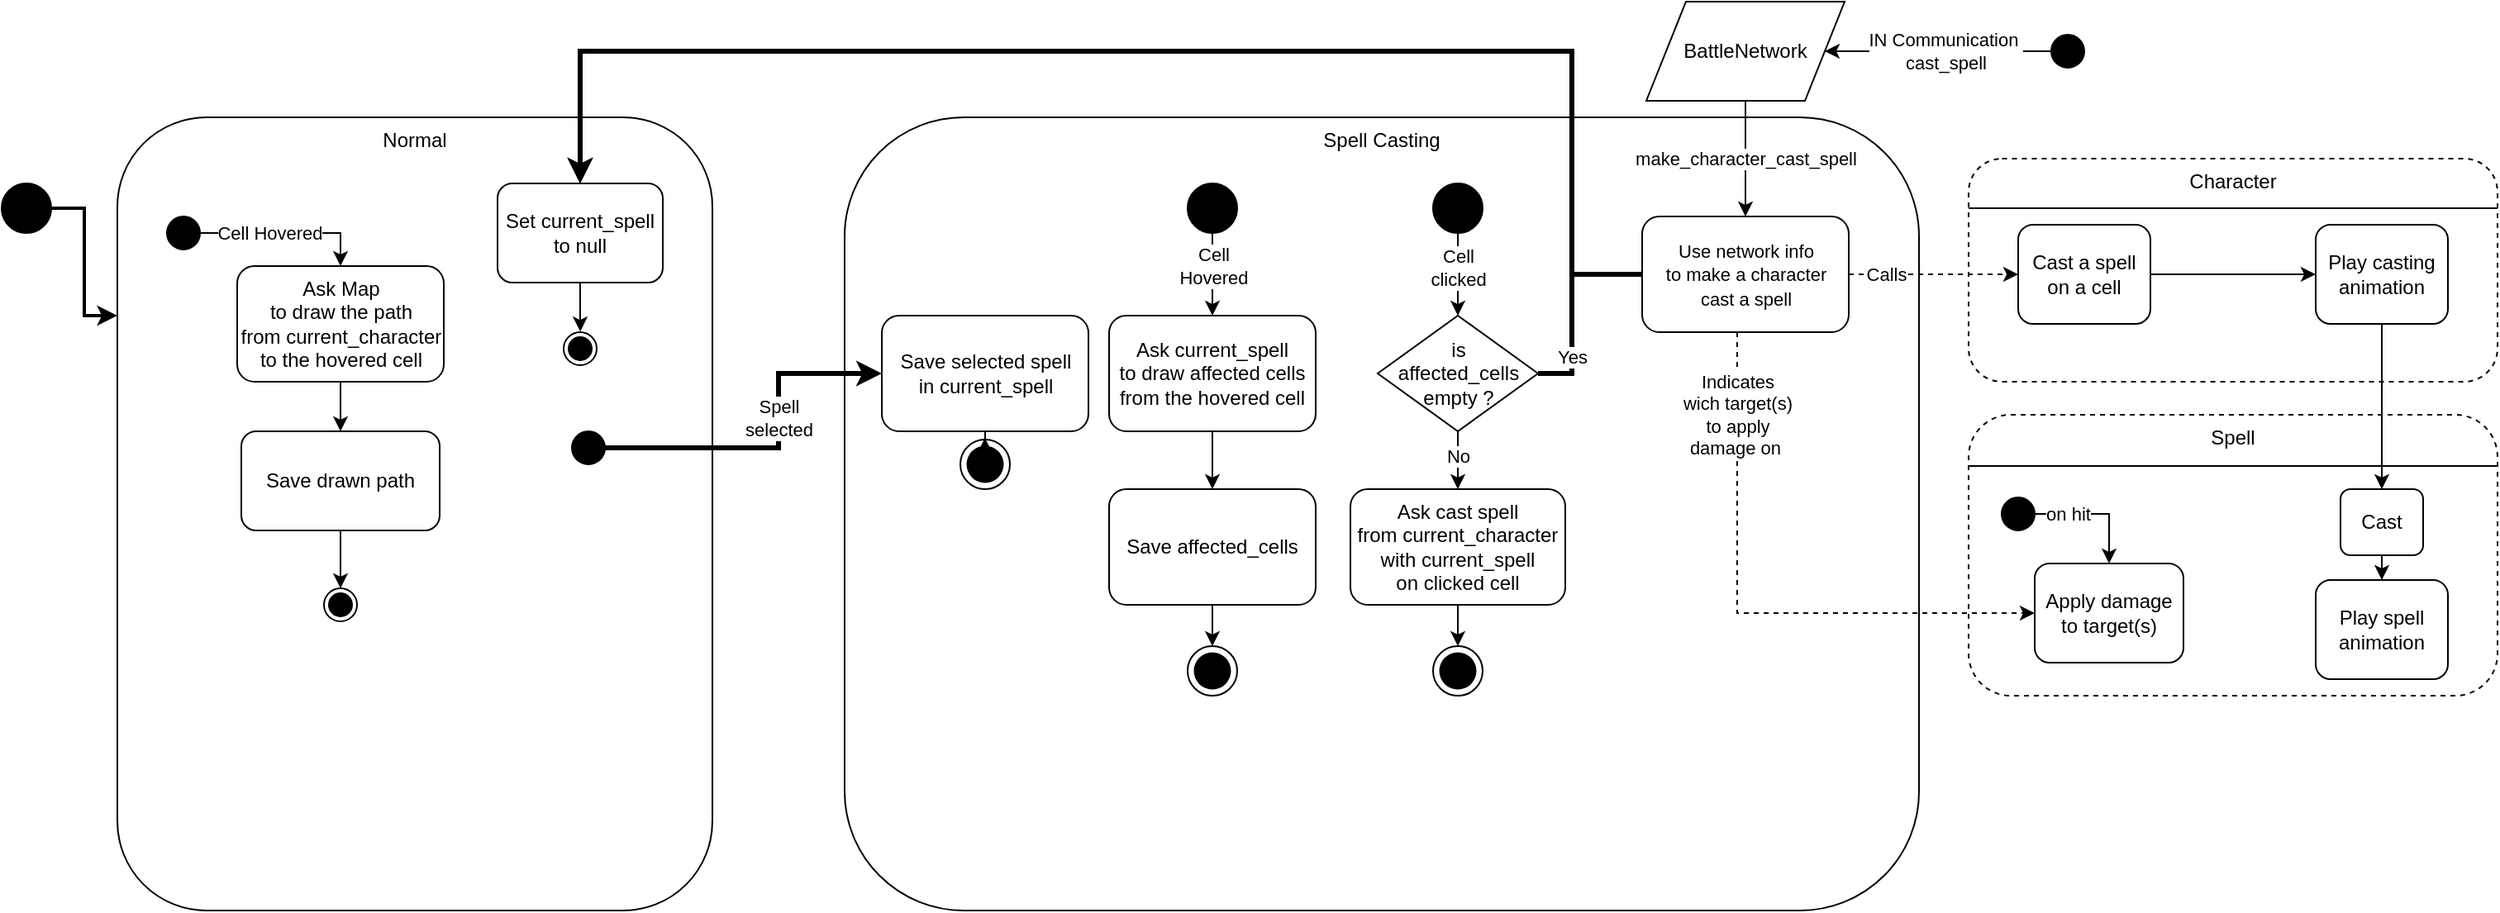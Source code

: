 <mxfile version="13.0.3" type="device"><diagram id="C5RBs43oDa-KdzZeNtuy" name="Page-1"><mxGraphModel dx="853" dy="527" grid="1" gridSize="10" guides="1" tooltips="1" connect="1" arrows="1" fold="1" page="1" pageScale="1" pageWidth="1654" pageHeight="1169" math="0" shadow="0"><root><mxCell id="WIyWlLk6GJQsqaUBKTNV-0"/><mxCell id="WIyWlLk6GJQsqaUBKTNV-1" parent="WIyWlLk6GJQsqaUBKTNV-0"/><mxCell id="ygcGu2i9NYU_vVxrrNNZ-41" value="" style="group" parent="WIyWlLk6GJQsqaUBKTNV-1" vertex="1" connectable="0"><mxGeometry x="1200" y="105" width="320" height="135" as="geometry"/></mxCell><mxCell id="ygcGu2i9NYU_vVxrrNNZ-10" value="Character" style="rounded=1;whiteSpace=wrap;html=1;labelBackgroundColor=#ffffff;align=center;dashed=1;verticalAlign=top;" parent="ygcGu2i9NYU_vVxrrNNZ-41" vertex="1"><mxGeometry width="320" height="135" as="geometry"/></mxCell><mxCell id="ygcGu2i9NYU_vVxrrNNZ-38" value="" style="line;strokeWidth=1;fillColor=none;align=left;verticalAlign=middle;spacingTop=-1;spacingLeft=3;spacingRight=3;rotatable=0;labelPosition=right;points=[];portConstraint=eastwest;labelBackgroundColor=#ffffff;" parent="ygcGu2i9NYU_vVxrrNNZ-41" vertex="1"><mxGeometry y="26" width="320" height="8" as="geometry"/></mxCell><mxCell id="ygcGu2i9NYU_vVxrrNNZ-40" value="" style="group" parent="WIyWlLk6GJQsqaUBKTNV-1" vertex="1" connectable="0"><mxGeometry x="1200" y="260" width="320" height="170" as="geometry"/></mxCell><mxCell id="ygcGu2i9NYU_vVxrrNNZ-17" value="Spell" style="rounded=1;whiteSpace=wrap;html=1;labelBackgroundColor=#ffffff;align=center;dashed=1;verticalAlign=top;" parent="ygcGu2i9NYU_vVxrrNNZ-40" vertex="1"><mxGeometry width="320" height="170" as="geometry"/></mxCell><mxCell id="ygcGu2i9NYU_vVxrrNNZ-39" value="" style="line;strokeWidth=1;fillColor=none;align=left;verticalAlign=middle;spacingTop=-1;spacingLeft=3;spacingRight=3;rotatable=0;labelPosition=right;points=[];portConstraint=eastwest;labelBackgroundColor=#ffffff;" parent="ygcGu2i9NYU_vVxrrNNZ-40" vertex="1"><mxGeometry y="27" width="320" height="8" as="geometry"/></mxCell><mxCell id="WIyWlLk6GJQsqaUBKTNV-3" value="Normal" style="rounded=1;whiteSpace=wrap;html=1;fontSize=12;glass=0;strokeWidth=1;shadow=0;verticalAlign=top;horizontal=1;" parent="WIyWlLk6GJQsqaUBKTNV-1" vertex="1"><mxGeometry x="80" y="80" width="360" height="480" as="geometry"/></mxCell><mxCell id="YM-TE-5ftYTa9GoAKdyO-0" value="Spell Casting" style="rounded=1;whiteSpace=wrap;html=1;fontSize=12;glass=0;strokeWidth=1;shadow=0;verticalAlign=top;labelBackgroundColor=#ffffff;labelBorderColor=none;align=center;" parent="WIyWlLk6GJQsqaUBKTNV-1" vertex="1"><mxGeometry x="520" y="80" width="650" height="480" as="geometry"/></mxCell><mxCell id="YM-TE-5ftYTa9GoAKdyO-3" style="edgeStyle=orthogonalEdgeStyle;rounded=0;orthogonalLoop=1;jettySize=auto;html=1;entryX=0;entryY=0.25;entryDx=0;entryDy=0;strokeWidth=2;" parent="WIyWlLk6GJQsqaUBKTNV-1" source="YM-TE-5ftYTa9GoAKdyO-2" target="WIyWlLk6GJQsqaUBKTNV-3" edge="1"><mxGeometry relative="1" as="geometry"/></mxCell><mxCell id="YM-TE-5ftYTa9GoAKdyO-2" value="" style="ellipse;whiteSpace=wrap;html=1;aspect=fixed;gradientColor=none;fillColor=#000000;" parent="WIyWlLk6GJQsqaUBKTNV-1" vertex="1"><mxGeometry x="10" y="120" width="30" height="30" as="geometry"/></mxCell><mxCell id="YM-TE-5ftYTa9GoAKdyO-7" value="Cell Hovered" style="edgeStyle=orthogonalEdgeStyle;rounded=0;orthogonalLoop=1;jettySize=auto;html=1;entryX=0.5;entryY=0;entryDx=0;entryDy=0;spacing=2;" parent="WIyWlLk6GJQsqaUBKTNV-1" source="YM-TE-5ftYTa9GoAKdyO-4" target="YM-TE-5ftYTa9GoAKdyO-32" edge="1"><mxGeometry x="-0.2" relative="1" as="geometry"><mxPoint x="215.0" y="170" as="targetPoint"/><mxPoint as="offset"/></mxGeometry></mxCell><mxCell id="YM-TE-5ftYTa9GoAKdyO-4" value="" style="ellipse;whiteSpace=wrap;html=1;aspect=fixed;gradientColor=none;fillColor=#000000;" parent="WIyWlLk6GJQsqaUBKTNV-1" vertex="1"><mxGeometry x="110" y="140" width="20" height="20" as="geometry"/></mxCell><mxCell id="YM-TE-5ftYTa9GoAKdyO-17" value="Save drawn path" style="rounded=1;whiteSpace=wrap;html=1;fillColor=#FFFFFF;gradientColor=none;" parent="WIyWlLk6GJQsqaUBKTNV-1" vertex="1"><mxGeometry x="155" y="270" width="120" height="60" as="geometry"/></mxCell><mxCell id="YM-TE-5ftYTa9GoAKdyO-21" style="edgeStyle=orthogonalEdgeStyle;rounded=0;orthogonalLoop=1;jettySize=auto;html=1;exitX=0.5;exitY=1;exitDx=0;exitDy=0;entryX=0.5;entryY=0;entryDx=0;entryDy=0;" parent="WIyWlLk6GJQsqaUBKTNV-1" source="YM-TE-5ftYTa9GoAKdyO-17" target="YM-TE-5ftYTa9GoAKdyO-25" edge="1"><mxGeometry relative="1" as="geometry"><mxPoint x="215.0" y="390" as="targetPoint"/></mxGeometry></mxCell><mxCell id="YM-TE-5ftYTa9GoAKdyO-29" value="Cell&lt;br&gt;Hovered" style="edgeStyle=orthogonalEdgeStyle;rounded=0;orthogonalLoop=1;jettySize=auto;html=1;entryX=0.5;entryY=0;entryDx=0;entryDy=0;spacing=2;" parent="WIyWlLk6GJQsqaUBKTNV-1" source="YM-TE-5ftYTa9GoAKdyO-30" target="YM-TE-5ftYTa9GoAKdyO-35" edge="1"><mxGeometry x="-0.2" relative="1" as="geometry"><mxPoint x="760" y="170" as="targetPoint"/><mxPoint as="offset"/></mxGeometry></mxCell><mxCell id="YM-TE-5ftYTa9GoAKdyO-30" value="" style="ellipse;whiteSpace=wrap;html=1;aspect=fixed;gradientColor=none;fillColor=#000000;" parent="WIyWlLk6GJQsqaUBKTNV-1" vertex="1"><mxGeometry x="727.5" y="120" width="30" height="30" as="geometry"/></mxCell><mxCell id="YM-TE-5ftYTa9GoAKdyO-33" style="edgeStyle=orthogonalEdgeStyle;rounded=0;orthogonalLoop=1;jettySize=auto;html=1;exitX=0.5;exitY=1;exitDx=0;exitDy=0;entryX=0.5;entryY=0;entryDx=0;entryDy=0;labelBackgroundColor=#ffffff;" parent="WIyWlLk6GJQsqaUBKTNV-1" source="YM-TE-5ftYTa9GoAKdyO-32" target="YM-TE-5ftYTa9GoAKdyO-17" edge="1"><mxGeometry relative="1" as="geometry"/></mxCell><mxCell id="YM-TE-5ftYTa9GoAKdyO-32" value="Ask Map &lt;br&gt;to draw the path &lt;br&gt;from current_character &lt;br&gt;to the hovered cell" style="rounded=1;whiteSpace=wrap;html=1;fillColor=#FFFFFF;gradientColor=none;" parent="WIyWlLk6GJQsqaUBKTNV-1" vertex="1"><mxGeometry x="152.5" y="170" width="125" height="70" as="geometry"/></mxCell><mxCell id="YM-TE-5ftYTa9GoAKdyO-37" value="" style="edgeStyle=orthogonalEdgeStyle;rounded=0;orthogonalLoop=1;jettySize=auto;html=1;labelBackgroundColor=#ffffff;" parent="WIyWlLk6GJQsqaUBKTNV-1" source="YM-TE-5ftYTa9GoAKdyO-35" target="YM-TE-5ftYTa9GoAKdyO-36" edge="1"><mxGeometry relative="1" as="geometry"/></mxCell><mxCell id="YM-TE-5ftYTa9GoAKdyO-35" value="Ask current_spell&lt;br&gt;to draw affected cells&lt;br&gt;from the hovered cell" style="rounded=1;whiteSpace=wrap;html=1;fillColor=#FFFFFF;gradientColor=none;" parent="WIyWlLk6GJQsqaUBKTNV-1" vertex="1"><mxGeometry x="680" y="200" width="125" height="70" as="geometry"/></mxCell><mxCell id="YM-TE-5ftYTa9GoAKdyO-41" style="edgeStyle=orthogonalEdgeStyle;rounded=0;orthogonalLoop=1;jettySize=auto;html=1;exitX=0.5;exitY=1;exitDx=0;exitDy=0;entryX=0.5;entryY=0;entryDx=0;entryDy=0;labelBackgroundColor=#ffffff;" parent="WIyWlLk6GJQsqaUBKTNV-1" source="YM-TE-5ftYTa9GoAKdyO-36" target="YM-TE-5ftYTa9GoAKdyO-39" edge="1"><mxGeometry relative="1" as="geometry"/></mxCell><mxCell id="YM-TE-5ftYTa9GoAKdyO-36" value="Save affected_cells" style="rounded=1;whiteSpace=wrap;html=1;fillColor=#FFFFFF;gradientColor=none;" parent="WIyWlLk6GJQsqaUBKTNV-1" vertex="1"><mxGeometry x="680" y="305" width="125" height="70" as="geometry"/></mxCell><mxCell id="-l3APjz227aukuVxaJZL-5" style="edgeStyle=orthogonalEdgeStyle;rounded=0;orthogonalLoop=1;jettySize=auto;html=1;exitX=0.5;exitY=1;exitDx=0;exitDy=0;entryX=0.5;entryY=0;entryDx=0;entryDy=0;" parent="WIyWlLk6GJQsqaUBKTNV-1" source="-l3APjz227aukuVxaJZL-1" target="-l3APjz227aukuVxaJZL-34" edge="1"><mxGeometry relative="1" as="geometry"><mxPoint x="982.471" y="170" as="targetPoint"/></mxGeometry></mxCell><mxCell id="-l3APjz227aukuVxaJZL-6" value="Cell&lt;br&gt;clicked" style="edgeLabel;html=1;align=center;verticalAlign=middle;resizable=0;points=[];" parent="-l3APjz227aukuVxaJZL-5" vertex="1" connectable="0"><mxGeometry x="0.059" y="-5" relative="1" as="geometry"><mxPoint x="4.48" y="-6.14" as="offset"/></mxGeometry></mxCell><mxCell id="-l3APjz227aukuVxaJZL-1" value="" style="ellipse;whiteSpace=wrap;html=1;aspect=fixed;gradientColor=none;fillColor=#000000;" parent="WIyWlLk6GJQsqaUBKTNV-1" vertex="1"><mxGeometry x="876" y="120" width="30" height="30" as="geometry"/></mxCell><mxCell id="-l3APjz227aukuVxaJZL-27" style="edgeStyle=orthogonalEdgeStyle;rounded=0;orthogonalLoop=1;jettySize=auto;html=1;exitX=0.5;exitY=1;exitDx=0;exitDy=0;entryX=0.5;entryY=0;entryDx=0;entryDy=0;" parent="WIyWlLk6GJQsqaUBKTNV-1" source="-l3APjz227aukuVxaJZL-15" target="-l3APjz227aukuVxaJZL-24" edge="1"><mxGeometry relative="1" as="geometry"/></mxCell><mxCell id="-l3APjz227aukuVxaJZL-15" value="Ask cast spell&lt;br&gt;from current_character&lt;br&gt;with current_spell&lt;br&gt;on clicked cell" style="rounded=1;whiteSpace=wrap;html=1;fillColor=#FFFFFF;gradientColor=none;" parent="WIyWlLk6GJQsqaUBKTNV-1" vertex="1"><mxGeometry x="826" y="305" width="130" height="70" as="geometry"/></mxCell><mxCell id="-l3APjz227aukuVxaJZL-21" value="" style="group" parent="WIyWlLk6GJQsqaUBKTNV-1" vertex="1" connectable="0"><mxGeometry x="727.5" y="400" width="30" height="30" as="geometry"/></mxCell><mxCell id="YM-TE-5ftYTa9GoAKdyO-38" value="" style="group;fillColor=none;" parent="-l3APjz227aukuVxaJZL-21" vertex="1" connectable="0"><mxGeometry width="30" height="30" as="geometry"/></mxCell><mxCell id="b-86Px9d8KxwSYYn09TU-2" value="" style="group" parent="YM-TE-5ftYTa9GoAKdyO-38" vertex="1" connectable="0"><mxGeometry width="30" height="30" as="geometry"/></mxCell><mxCell id="YM-TE-5ftYTa9GoAKdyO-39" value="" style="ellipse;whiteSpace=wrap;html=1;aspect=fixed;strokeColor=#000000;strokeWidth=1;fillColor=none;gradientColor=none;" parent="b-86Px9d8KxwSYYn09TU-2" vertex="1"><mxGeometry width="30" height="30" as="geometry"/></mxCell><mxCell id="YM-TE-5ftYTa9GoAKdyO-40" value="" style="ellipse;whiteSpace=wrap;html=1;aspect=fixed;strokeColor=none;strokeWidth=1;fillColor=#000000;gradientColor=none;" parent="b-86Px9d8KxwSYYn09TU-2" vertex="1"><mxGeometry x="3.75" y="3.75" width="22.5" height="22.5" as="geometry"/></mxCell><mxCell id="-l3APjz227aukuVxaJZL-35" value="No" style="edgeStyle=orthogonalEdgeStyle;rounded=0;orthogonalLoop=1;jettySize=auto;html=1;entryX=0.5;entryY=0;entryDx=0;entryDy=0;" parent="WIyWlLk6GJQsqaUBKTNV-1" source="-l3APjz227aukuVxaJZL-34" target="-l3APjz227aukuVxaJZL-15" edge="1"><mxGeometry x="0.111" relative="1" as="geometry"><mxPoint as="offset"/><mxPoint x="891" y="295" as="targetPoint"/></mxGeometry></mxCell><mxCell id="-l3APjz227aukuVxaJZL-36" value="Yes" style="edgeStyle=orthogonalEdgeStyle;rounded=0;orthogonalLoop=1;jettySize=auto;html=1;entryX=0.5;entryY=0;entryDx=0;entryDy=0;strokeWidth=3;exitX=1;exitY=0.5;exitDx=0;exitDy=0;" parent="WIyWlLk6GJQsqaUBKTNV-1" source="-l3APjz227aukuVxaJZL-34" target="b-86Px9d8KxwSYYn09TU-11" edge="1"><mxGeometry x="-0.932" relative="1" as="geometry"><Array as="points"><mxPoint x="960" y="235"/><mxPoint x="960" y="40"/><mxPoint x="360" y="40"/></Array><mxPoint as="offset"/></mxGeometry></mxCell><mxCell id="-l3APjz227aukuVxaJZL-34" value="is&lt;br&gt;affected_cells&lt;br&gt;empty ?&lt;br&gt;" style="rhombus;whiteSpace=wrap;html=1;verticalAlign=middle;" parent="WIyWlLk6GJQsqaUBKTNV-1" vertex="1"><mxGeometry x="842.5" y="200" width="97" height="70" as="geometry"/></mxCell><mxCell id="-l3APjz227aukuVxaJZL-37" value="" style="ellipse;whiteSpace=wrap;html=1;aspect=fixed;gradientColor=none;fillColor=#000000;" parent="WIyWlLk6GJQsqaUBKTNV-1" vertex="1"><mxGeometry x="355" y="270" width="20" height="20" as="geometry"/></mxCell><mxCell id="YM-TE-5ftYTa9GoAKdyO-28" value="Spell&lt;br&gt;selected" style="edgeStyle=orthogonalEdgeStyle;rounded=0;orthogonalLoop=1;jettySize=auto;html=1;exitX=1;exitY=0.5;exitDx=0;exitDy=0;labelBackgroundColor=#ffffff;strokeWidth=3;entryX=0;entryY=0.5;entryDx=0;entryDy=0;" parent="WIyWlLk6GJQsqaUBKTNV-1" source="-l3APjz227aukuVxaJZL-37" target="b-86Px9d8KxwSYYn09TU-0" edge="1"><mxGeometry x="0.161" relative="1" as="geometry"><Array as="points"><mxPoint x="480" y="280"/><mxPoint x="480" y="235"/></Array><mxPoint as="offset"/></mxGeometry></mxCell><mxCell id="b-86Px9d8KxwSYYn09TU-10" style="edgeStyle=orthogonalEdgeStyle;rounded=0;orthogonalLoop=1;jettySize=auto;html=1;entryX=0.495;entryY=-0.034;entryDx=0;entryDy=0;strokeWidth=1;entryPerimeter=0;" parent="WIyWlLk6GJQsqaUBKTNV-1" source="b-86Px9d8KxwSYYn09TU-0" target="b-86Px9d8KxwSYYn09TU-6" edge="1"><mxGeometry relative="1" as="geometry"/></mxCell><mxCell id="b-86Px9d8KxwSYYn09TU-0" value="Save selected spell&lt;br&gt;in current_spell" style="rounded=1;whiteSpace=wrap;html=1;fillColor=#FFFFFF;gradientColor=none;" parent="WIyWlLk6GJQsqaUBKTNV-1" vertex="1"><mxGeometry x="542.5" y="200" width="125" height="70" as="geometry"/></mxCell><mxCell id="b-86Px9d8KxwSYYn09TU-18" style="edgeStyle=orthogonalEdgeStyle;rounded=0;orthogonalLoop=1;jettySize=auto;html=1;entryX=0.505;entryY=-0.192;entryDx=0;entryDy=0;strokeWidth=1;entryPerimeter=0;" parent="WIyWlLk6GJQsqaUBKTNV-1" source="b-86Px9d8KxwSYYn09TU-11" target="ygcGu2i9NYU_vVxrrNNZ-37" edge="1"><mxGeometry relative="1" as="geometry"><mxPoint x="360" y="210" as="targetPoint"/></mxGeometry></mxCell><mxCell id="b-86Px9d8KxwSYYn09TU-11" value="Set current_spell&lt;br&gt;to null" style="rounded=1;whiteSpace=wrap;html=1;fillColor=#FFFFFF;gradientColor=none;" parent="WIyWlLk6GJQsqaUBKTNV-1" vertex="1"><mxGeometry x="310" y="120" width="100" height="60" as="geometry"/></mxCell><mxCell id="b-86Px9d8KxwSYYn09TU-20" value="" style="group" parent="WIyWlLk6GJQsqaUBKTNV-1" vertex="1" connectable="0"><mxGeometry x="590" y="275" width="30" height="30" as="geometry"/></mxCell><mxCell id="b-86Px9d8KxwSYYn09TU-6" value="" style="ellipse;whiteSpace=wrap;html=1;aspect=fixed;strokeColor=#000000;strokeWidth=1;fillColor=none;gradientColor=none;" parent="b-86Px9d8KxwSYYn09TU-20" vertex="1"><mxGeometry width="30" height="30" as="geometry"/></mxCell><mxCell id="b-86Px9d8KxwSYYn09TU-7" value="" style="ellipse;whiteSpace=wrap;html=1;aspect=fixed;strokeColor=none;strokeWidth=1;fillColor=#000000;gradientColor=none;" parent="b-86Px9d8KxwSYYn09TU-20" vertex="1"><mxGeometry x="3.75" y="3.75" width="22.5" height="22.5" as="geometry"/></mxCell><mxCell id="b-86Px9d8KxwSYYn09TU-22" value="" style="group" parent="WIyWlLk6GJQsqaUBKTNV-1" vertex="1" connectable="0"><mxGeometry x="876" y="400" width="30" height="30" as="geometry"/></mxCell><mxCell id="b-86Px9d8KxwSYYn09TU-21" value="" style="group" parent="b-86Px9d8KxwSYYn09TU-22" vertex="1" connectable="0"><mxGeometry width="30" height="30" as="geometry"/></mxCell><mxCell id="-l3APjz227aukuVxaJZL-22" value="" style="group" parent="b-86Px9d8KxwSYYn09TU-21" vertex="1" connectable="0"><mxGeometry width="30" height="30" as="geometry"/></mxCell><mxCell id="-l3APjz227aukuVxaJZL-23" value="" style="group;fillColor=none;" parent="-l3APjz227aukuVxaJZL-22" vertex="1" connectable="0"><mxGeometry width="30" height="30" as="geometry"/></mxCell><mxCell id="-l3APjz227aukuVxaJZL-24" value="" style="ellipse;whiteSpace=wrap;html=1;aspect=fixed;strokeColor=#000000;strokeWidth=1;fillColor=none;gradientColor=none;" parent="-l3APjz227aukuVxaJZL-23" vertex="1"><mxGeometry width="30" height="30" as="geometry"/></mxCell><mxCell id="-l3APjz227aukuVxaJZL-25" value="" style="ellipse;whiteSpace=wrap;html=1;aspect=fixed;strokeColor=none;strokeWidth=1;fillColor=#000000;gradientColor=none;" parent="-l3APjz227aukuVxaJZL-23" vertex="1"><mxGeometry x="3.75" y="3.75" width="22.5" height="22.5" as="geometry"/></mxCell><mxCell id="ygcGu2i9NYU_vVxrrNNZ-3" value="IN Communication&amp;nbsp;&lt;br&gt;cast_spell" style="edgeStyle=orthogonalEdgeStyle;rounded=0;orthogonalLoop=1;jettySize=auto;html=1;entryX=1;entryY=0.5;entryDx=0;entryDy=0;" parent="WIyWlLk6GJQsqaUBKTNV-1" source="ygcGu2i9NYU_vVxrrNNZ-1" target="ygcGu2i9NYU_vVxrrNNZ-4" edge="1"><mxGeometry x="-0.055" relative="1" as="geometry"><mxPoint as="offset"/></mxGeometry></mxCell><mxCell id="ygcGu2i9NYU_vVxrrNNZ-1" value="" style="ellipse;whiteSpace=wrap;html=1;aspect=fixed;gradientColor=none;fillColor=#000000;" parent="WIyWlLk6GJQsqaUBKTNV-1" vertex="1"><mxGeometry x="1250" y="30" width="20" height="20" as="geometry"/></mxCell><mxCell id="ygcGu2i9NYU_vVxrrNNZ-7" style="edgeStyle=orthogonalEdgeStyle;rounded=0;orthogonalLoop=1;jettySize=auto;html=1;entryX=0.5;entryY=0;entryDx=0;entryDy=0;strokeWidth=3;" parent="WIyWlLk6GJQsqaUBKTNV-1" source="ygcGu2i9NYU_vVxrrNNZ-2" target="b-86Px9d8KxwSYYn09TU-11" edge="1"><mxGeometry relative="1" as="geometry"><Array as="points"><mxPoint x="960" y="175"/><mxPoint x="960" y="40"/><mxPoint x="360" y="40"/></Array></mxGeometry></mxCell><mxCell id="REYKBDL7V9J_OTca-a1M-1" value="Indicates &lt;br&gt;wich target(s)&lt;br&gt;to apply &lt;br&gt;damage on&amp;nbsp;" style="edgeStyle=orthogonalEdgeStyle;rounded=0;orthogonalLoop=1;jettySize=auto;html=1;entryX=0;entryY=0.5;entryDx=0;entryDy=0;dashed=1;" edge="1" parent="WIyWlLk6GJQsqaUBKTNV-1" source="ygcGu2i9NYU_vVxrrNNZ-2" target="ygcGu2i9NYU_vVxrrNNZ-27"><mxGeometry x="-0.714" relative="1" as="geometry"><Array as="points"><mxPoint x="1060" y="380"/></Array><mxPoint as="offset"/></mxGeometry></mxCell><mxCell id="ygcGu2i9NYU_vVxrrNNZ-2" value="&lt;span style=&quot;font-size: 11px ; background-color: rgb(255 , 255 , 255)&quot;&gt;Use network info &lt;br&gt;to make a character &lt;br&gt;cast a spell&lt;/span&gt;" style="rounded=1;whiteSpace=wrap;html=1;fillColor=#FFFFFF;gradientColor=none;" parent="WIyWlLk6GJQsqaUBKTNV-1" vertex="1"><mxGeometry x="1002.5" y="140" width="125" height="70" as="geometry"/></mxCell><mxCell id="ygcGu2i9NYU_vVxrrNNZ-5" value="make_character_cast_spell" style="edgeStyle=orthogonalEdgeStyle;rounded=0;orthogonalLoop=1;jettySize=auto;html=1;entryX=0.5;entryY=0;entryDx=0;entryDy=0;" parent="WIyWlLk6GJQsqaUBKTNV-1" source="ygcGu2i9NYU_vVxrrNNZ-4" target="ygcGu2i9NYU_vVxrrNNZ-2" edge="1"><mxGeometry relative="1" as="geometry"/></mxCell><mxCell id="ygcGu2i9NYU_vVxrrNNZ-4" value="BattleNetwork" style="shape=parallelogram;perimeter=parallelogramPerimeter;whiteSpace=wrap;html=1;labelBackgroundColor=#ffffff;align=center;" parent="WIyWlLk6GJQsqaUBKTNV-1" vertex="1"><mxGeometry x="1005" y="10" width="120" height="60" as="geometry"/></mxCell><mxCell id="ygcGu2i9NYU_vVxrrNNZ-19" style="edgeStyle=orthogonalEdgeStyle;rounded=0;orthogonalLoop=1;jettySize=auto;html=1;strokeWidth=1;" parent="WIyWlLk6GJQsqaUBKTNV-1" source="ygcGu2i9NYU_vVxrrNNZ-11" target="ygcGu2i9NYU_vVxrrNNZ-13" edge="1"><mxGeometry relative="1" as="geometry"><mxPoint x="1480.44" y="150" as="targetPoint"/></mxGeometry></mxCell><mxCell id="ygcGu2i9NYU_vVxrrNNZ-11" value="Cast a spell&lt;br&gt;on a cell" style="rounded=1;whiteSpace=wrap;html=1;labelBackgroundColor=#ffffff;align=center;" parent="WIyWlLk6GJQsqaUBKTNV-1" vertex="1"><mxGeometry x="1230" y="145" width="80" height="60" as="geometry"/></mxCell><mxCell id="ygcGu2i9NYU_vVxrrNNZ-13" value="Play casting&lt;br&gt;animation" style="rounded=1;whiteSpace=wrap;html=1;labelBackgroundColor=#ffffff;align=center;" parent="WIyWlLk6GJQsqaUBKTNV-1" vertex="1"><mxGeometry x="1410" y="145" width="80" height="60" as="geometry"/></mxCell><mxCell id="ygcGu2i9NYU_vVxrrNNZ-12" value="Calls" style="edgeStyle=orthogonalEdgeStyle;rounded=0;orthogonalLoop=1;jettySize=auto;html=1;strokeWidth=1;dashed=1;" parent="WIyWlLk6GJQsqaUBKTNV-1" source="ygcGu2i9NYU_vVxrrNNZ-2" target="ygcGu2i9NYU_vVxrrNNZ-11" edge="1"><mxGeometry x="-0.561" relative="1" as="geometry"><mxPoint as="offset"/></mxGeometry></mxCell><mxCell id="ygcGu2i9NYU_vVxrrNNZ-25" style="edgeStyle=orthogonalEdgeStyle;rounded=0;orthogonalLoop=1;jettySize=auto;html=1;strokeWidth=1;" parent="WIyWlLk6GJQsqaUBKTNV-1" source="ygcGu2i9NYU_vVxrrNNZ-21" target="ygcGu2i9NYU_vVxrrNNZ-24" edge="1"><mxGeometry relative="1" as="geometry"/></mxCell><mxCell id="ygcGu2i9NYU_vVxrrNNZ-21" value="Cast" style="rounded=1;whiteSpace=wrap;html=1;labelBackgroundColor=#ffffff;align=center;" parent="WIyWlLk6GJQsqaUBKTNV-1" vertex="1"><mxGeometry x="1425" y="305" width="50" height="40" as="geometry"/></mxCell><mxCell id="ygcGu2i9NYU_vVxrrNNZ-24" value="Play spell&lt;br&gt;animation" style="rounded=1;whiteSpace=wrap;html=1;labelBackgroundColor=#ffffff;align=center;" parent="WIyWlLk6GJQsqaUBKTNV-1" vertex="1"><mxGeometry x="1410" y="360" width="80" height="60" as="geometry"/></mxCell><mxCell id="ygcGu2i9NYU_vVxrrNNZ-23" style="edgeStyle=orthogonalEdgeStyle;rounded=0;orthogonalLoop=1;jettySize=auto;html=1;exitX=0.5;exitY=1;exitDx=0;exitDy=0;strokeWidth=1;" parent="WIyWlLk6GJQsqaUBKTNV-1" source="ygcGu2i9NYU_vVxrrNNZ-13" target="ygcGu2i9NYU_vVxrrNNZ-21" edge="1"><mxGeometry relative="1" as="geometry"/></mxCell><mxCell id="ygcGu2i9NYU_vVxrrNNZ-27" value="Apply damage&lt;br&gt;to target(s)" style="rounded=1;whiteSpace=wrap;html=1;labelBackgroundColor=#ffffff;align=center;" parent="WIyWlLk6GJQsqaUBKTNV-1" vertex="1"><mxGeometry x="1240" y="350" width="90" height="60" as="geometry"/></mxCell><mxCell id="ygcGu2i9NYU_vVxrrNNZ-31" value="" style="ellipse;whiteSpace=wrap;html=1;aspect=fixed;gradientColor=none;fillColor=#000000;" parent="WIyWlLk6GJQsqaUBKTNV-1" vertex="1"><mxGeometry x="1220" y="310" width="20" height="20" as="geometry"/></mxCell><mxCell id="ygcGu2i9NYU_vVxrrNNZ-32" value="on hit" style="edgeStyle=orthogonalEdgeStyle;rounded=0;orthogonalLoop=1;jettySize=auto;html=1;entryX=0.5;entryY=0;entryDx=0;entryDy=0;exitX=1;exitY=0.5;exitDx=0;exitDy=0;" parent="WIyWlLk6GJQsqaUBKTNV-1" source="ygcGu2i9NYU_vVxrrNNZ-31" target="ygcGu2i9NYU_vVxrrNNZ-27" edge="1"><mxGeometry x="-0.467" relative="1" as="geometry"><mxPoint x="1203" y="290" as="targetPoint"/><Array as="points"><mxPoint x="1285" y="320"/></Array><mxPoint as="offset"/></mxGeometry></mxCell><mxCell id="ygcGu2i9NYU_vVxrrNNZ-33" value="" style="group" parent="WIyWlLk6GJQsqaUBKTNV-1" vertex="1" connectable="0"><mxGeometry x="205" y="365" width="20" height="20" as="geometry"/></mxCell><mxCell id="YM-TE-5ftYTa9GoAKdyO-25" value="" style="ellipse;whiteSpace=wrap;html=1;aspect=fixed;strokeColor=#000000;strokeWidth=1;fillColor=#FFFFFF;gradientColor=none;" parent="ygcGu2i9NYU_vVxrrNNZ-33" vertex="1"><mxGeometry width="20" height="20" as="geometry"/></mxCell><mxCell id="YM-TE-5ftYTa9GoAKdyO-26" value="" style="ellipse;whiteSpace=wrap;html=1;aspect=fixed;strokeColor=none;strokeWidth=1;fillColor=#000000;gradientColor=none;" parent="ygcGu2i9NYU_vVxrrNNZ-33" vertex="1"><mxGeometry x="2.5" y="2.5" width="15" height="15" as="geometry"/></mxCell><mxCell id="ygcGu2i9NYU_vVxrrNNZ-35" value="" style="group" parent="WIyWlLk6GJQsqaUBKTNV-1" vertex="1" connectable="0"><mxGeometry x="350" y="210" width="20" height="20" as="geometry"/></mxCell><mxCell id="ygcGu2i9NYU_vVxrrNNZ-36" value="" style="ellipse;whiteSpace=wrap;html=1;aspect=fixed;strokeColor=#000000;strokeWidth=1;fillColor=#FFFFFF;gradientColor=none;" parent="ygcGu2i9NYU_vVxrrNNZ-35" vertex="1"><mxGeometry width="20" height="20" as="geometry"/></mxCell><mxCell id="ygcGu2i9NYU_vVxrrNNZ-37" value="" style="ellipse;whiteSpace=wrap;html=1;aspect=fixed;strokeColor=none;strokeWidth=1;fillColor=#000000;gradientColor=none;" parent="ygcGu2i9NYU_vVxrrNNZ-35" vertex="1"><mxGeometry x="2.5" y="2.5" width="15" height="15" as="geometry"/></mxCell></root></mxGraphModel></diagram></mxfile>